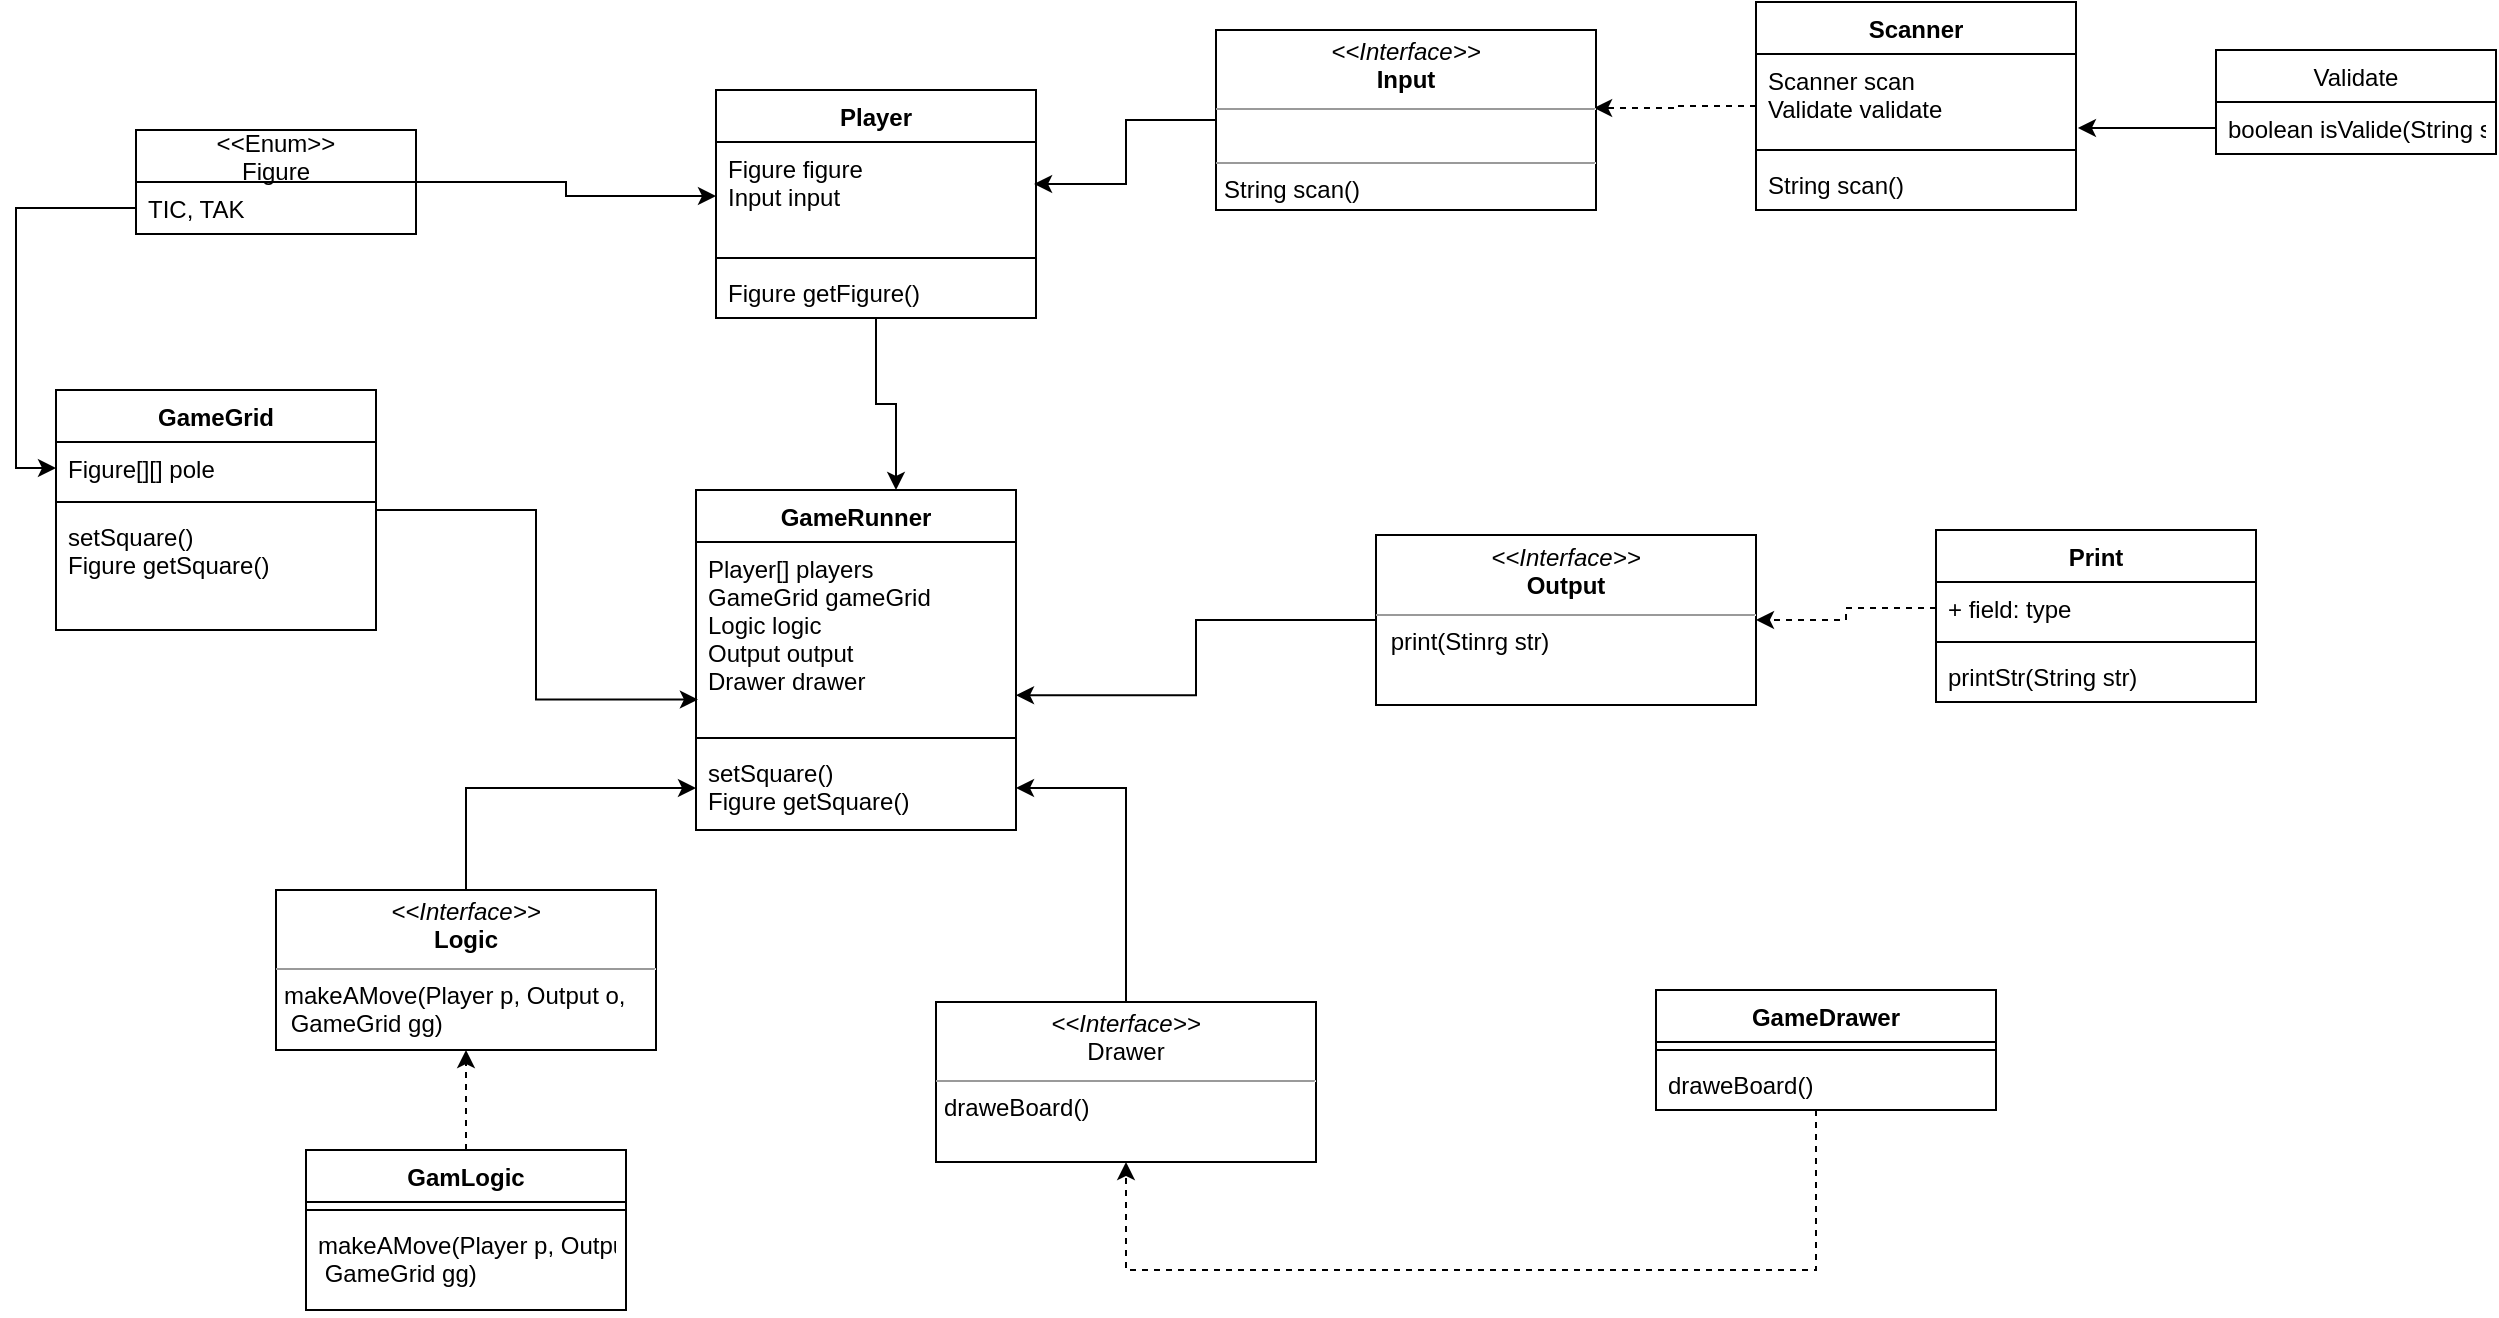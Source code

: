 <mxfile version="14.7.6" type="github">
  <diagram id="pjgynr8N6asvOjuPf1MS" name="Page-1">
    <mxGraphModel dx="1422" dy="737" grid="1" gridSize="10" guides="1" tooltips="1" connect="1" arrows="1" fold="1" page="1" pageScale="1" pageWidth="827" pageHeight="1169" math="0" shadow="0">
      <root>
        <mxCell id="0" />
        <mxCell id="1" parent="0" />
        <mxCell id="-9dutVmJC6tL8V27dumN-15" value="Validate" style="swimlane;fontStyle=0;childLayout=stackLayout;horizontal=1;startSize=26;fillColor=none;horizontalStack=0;resizeParent=1;resizeParentMax=0;resizeLast=0;collapsible=1;marginBottom=0;" vertex="1" parent="1">
          <mxGeometry x="1180" y="510" width="140" height="52" as="geometry" />
        </mxCell>
        <mxCell id="-9dutVmJC6tL8V27dumN-16" value="boolean isValide(String str)" style="text;strokeColor=none;fillColor=none;align=left;verticalAlign=top;spacingLeft=4;spacingRight=4;overflow=hidden;rotatable=0;points=[[0,0.5],[1,0.5]];portConstraint=eastwest;" vertex="1" parent="-9dutVmJC6tL8V27dumN-15">
          <mxGeometry y="26" width="140" height="26" as="geometry" />
        </mxCell>
        <mxCell id="-9dutVmJC6tL8V27dumN-90" style="edgeStyle=orthogonalEdgeStyle;rounded=0;orthogonalLoop=1;jettySize=auto;html=1;entryX=0.995;entryY=0.433;entryDx=0;entryDy=0;entryPerimeter=0;dashed=1;" edge="1" parent="1" source="-9dutVmJC6tL8V27dumN-19" target="-9dutVmJC6tL8V27dumN-24">
          <mxGeometry relative="1" as="geometry" />
        </mxCell>
        <mxCell id="-9dutVmJC6tL8V27dumN-19" value="Scanner" style="swimlane;fontStyle=1;align=center;verticalAlign=top;childLayout=stackLayout;horizontal=1;startSize=26;horizontalStack=0;resizeParent=1;resizeParentMax=0;resizeLast=0;collapsible=1;marginBottom=0;" vertex="1" parent="1">
          <mxGeometry x="950" y="486" width="160" height="104" as="geometry" />
        </mxCell>
        <mxCell id="-9dutVmJC6tL8V27dumN-20" value="Scanner scan&#xa;Validate validate" style="text;strokeColor=none;fillColor=none;align=left;verticalAlign=top;spacingLeft=4;spacingRight=4;overflow=hidden;rotatable=0;points=[[0,0.5],[1,0.5]];portConstraint=eastwest;" vertex="1" parent="-9dutVmJC6tL8V27dumN-19">
          <mxGeometry y="26" width="160" height="44" as="geometry" />
        </mxCell>
        <mxCell id="-9dutVmJC6tL8V27dumN-21" value="" style="line;strokeWidth=1;fillColor=none;align=left;verticalAlign=middle;spacingTop=-1;spacingLeft=3;spacingRight=3;rotatable=0;labelPosition=right;points=[];portConstraint=eastwest;" vertex="1" parent="-9dutVmJC6tL8V27dumN-19">
          <mxGeometry y="70" width="160" height="8" as="geometry" />
        </mxCell>
        <mxCell id="-9dutVmJC6tL8V27dumN-22" value="String scan()" style="text;strokeColor=none;fillColor=none;align=left;verticalAlign=top;spacingLeft=4;spacingRight=4;overflow=hidden;rotatable=0;points=[[0,0.5],[1,0.5]];portConstraint=eastwest;" vertex="1" parent="-9dutVmJC6tL8V27dumN-19">
          <mxGeometry y="78" width="160" height="26" as="geometry" />
        </mxCell>
        <mxCell id="-9dutVmJC6tL8V27dumN-93" style="edgeStyle=orthogonalEdgeStyle;rounded=0;orthogonalLoop=1;jettySize=auto;html=1;entryX=0.994;entryY=0.389;entryDx=0;entryDy=0;entryPerimeter=0;" edge="1" parent="1" source="-9dutVmJC6tL8V27dumN-24" target="-9dutVmJC6tL8V27dumN-27">
          <mxGeometry relative="1" as="geometry" />
        </mxCell>
        <mxCell id="-9dutVmJC6tL8V27dumN-24" value="&lt;p style=&quot;margin: 0px ; margin-top: 4px ; text-align: center&quot;&gt;&lt;i&gt;&amp;lt;&amp;lt;Interface&amp;gt;&amp;gt;&lt;/i&gt;&lt;br&gt;&lt;b&gt;Input&lt;/b&gt;&lt;/p&gt;&lt;hr size=&quot;1&quot;&gt;&lt;p style=&quot;margin: 0px ; margin-left: 4px&quot;&gt;&lt;br&gt;&lt;/p&gt;&lt;hr size=&quot;1&quot;&gt;&lt;p style=&quot;margin: 0px ; margin-left: 4px&quot;&gt;String scan()&lt;/p&gt;" style="verticalAlign=top;align=left;overflow=fill;fontSize=12;fontFamily=Helvetica;html=1;" vertex="1" parent="1">
          <mxGeometry x="680" y="500" width="190" height="90" as="geometry" />
        </mxCell>
        <mxCell id="-9dutVmJC6tL8V27dumN-57" style="edgeStyle=orthogonalEdgeStyle;rounded=0;orthogonalLoop=1;jettySize=auto;html=1;entryX=0.625;entryY=0;entryDx=0;entryDy=0;entryPerimeter=0;" edge="1" parent="1" source="-9dutVmJC6tL8V27dumN-26" target="-9dutVmJC6tL8V27dumN-44">
          <mxGeometry relative="1" as="geometry" />
        </mxCell>
        <mxCell id="-9dutVmJC6tL8V27dumN-26" value="Player" style="swimlane;fontStyle=1;align=center;verticalAlign=top;childLayout=stackLayout;horizontal=1;startSize=26;horizontalStack=0;resizeParent=1;resizeParentMax=0;resizeLast=0;collapsible=1;marginBottom=0;" vertex="1" parent="1">
          <mxGeometry x="430" y="530" width="160" height="114" as="geometry" />
        </mxCell>
        <mxCell id="-9dutVmJC6tL8V27dumN-27" value="Figure figure&#xa;Input input" style="text;strokeColor=none;fillColor=none;align=left;verticalAlign=top;spacingLeft=4;spacingRight=4;overflow=hidden;rotatable=0;points=[[0,0.5],[1,0.5]];portConstraint=eastwest;" vertex="1" parent="-9dutVmJC6tL8V27dumN-26">
          <mxGeometry y="26" width="160" height="54" as="geometry" />
        </mxCell>
        <mxCell id="-9dutVmJC6tL8V27dumN-28" value="" style="line;strokeWidth=1;fillColor=none;align=left;verticalAlign=middle;spacingTop=-1;spacingLeft=3;spacingRight=3;rotatable=0;labelPosition=right;points=[];portConstraint=eastwest;" vertex="1" parent="-9dutVmJC6tL8V27dumN-26">
          <mxGeometry y="80" width="160" height="8" as="geometry" />
        </mxCell>
        <mxCell id="-9dutVmJC6tL8V27dumN-29" value="Figure getFigure()" style="text;strokeColor=none;fillColor=none;align=left;verticalAlign=top;spacingLeft=4;spacingRight=4;overflow=hidden;rotatable=0;points=[[0,0.5],[1,0.5]];portConstraint=eastwest;" vertex="1" parent="-9dutVmJC6tL8V27dumN-26">
          <mxGeometry y="88" width="160" height="26" as="geometry" />
        </mxCell>
        <mxCell id="-9dutVmJC6tL8V27dumN-39" style="edgeStyle=orthogonalEdgeStyle;rounded=0;orthogonalLoop=1;jettySize=auto;html=1;" edge="1" parent="1" source="-9dutVmJC6tL8V27dumN-35" target="-9dutVmJC6tL8V27dumN-27">
          <mxGeometry relative="1" as="geometry" />
        </mxCell>
        <mxCell id="-9dutVmJC6tL8V27dumN-35" value="&lt;&lt;Enum&gt;&gt;&#xa;Figure" style="swimlane;fontStyle=0;childLayout=stackLayout;horizontal=1;startSize=26;fillColor=none;horizontalStack=0;resizeParent=1;resizeParentMax=0;resizeLast=0;collapsible=1;marginBottom=0;" vertex="1" parent="1">
          <mxGeometry x="140" y="550" width="140" height="52" as="geometry" />
        </mxCell>
        <mxCell id="-9dutVmJC6tL8V27dumN-48" style="edgeStyle=orthogonalEdgeStyle;rounded=0;orthogonalLoop=1;jettySize=auto;html=1;entryX=0.006;entryY=0.838;entryDx=0;entryDy=0;entryPerimeter=0;" edge="1" parent="1" source="-9dutVmJC6tL8V27dumN-40" target="-9dutVmJC6tL8V27dumN-45">
          <mxGeometry relative="1" as="geometry" />
        </mxCell>
        <mxCell id="-9dutVmJC6tL8V27dumN-40" value="GameGrid" style="swimlane;fontStyle=1;align=center;verticalAlign=top;childLayout=stackLayout;horizontal=1;startSize=26;horizontalStack=0;resizeParent=1;resizeParentMax=0;resizeLast=0;collapsible=1;marginBottom=0;" vertex="1" parent="1">
          <mxGeometry x="100" y="680" width="160" height="120" as="geometry" />
        </mxCell>
        <mxCell id="-9dutVmJC6tL8V27dumN-41" value="Figure[][] pole" style="text;strokeColor=none;fillColor=none;align=left;verticalAlign=top;spacingLeft=4;spacingRight=4;overflow=hidden;rotatable=0;points=[[0,0.5],[1,0.5]];portConstraint=eastwest;" vertex="1" parent="-9dutVmJC6tL8V27dumN-40">
          <mxGeometry y="26" width="160" height="26" as="geometry" />
        </mxCell>
        <mxCell id="-9dutVmJC6tL8V27dumN-42" value="" style="line;strokeWidth=1;fillColor=none;align=left;verticalAlign=middle;spacingTop=-1;spacingLeft=3;spacingRight=3;rotatable=0;labelPosition=right;points=[];portConstraint=eastwest;" vertex="1" parent="-9dutVmJC6tL8V27dumN-40">
          <mxGeometry y="52" width="160" height="8" as="geometry" />
        </mxCell>
        <mxCell id="-9dutVmJC6tL8V27dumN-43" value="setSquare()&#xa;Figure getSquare()" style="text;strokeColor=none;fillColor=none;align=left;verticalAlign=top;spacingLeft=4;spacingRight=4;overflow=hidden;rotatable=0;points=[[0,0.5],[1,0.5]];portConstraint=eastwest;" vertex="1" parent="-9dutVmJC6tL8V27dumN-40">
          <mxGeometry y="60" width="160" height="60" as="geometry" />
        </mxCell>
        <mxCell id="-9dutVmJC6tL8V27dumN-44" value="GameRunner" style="swimlane;fontStyle=1;align=center;verticalAlign=top;childLayout=stackLayout;horizontal=1;startSize=26;horizontalStack=0;resizeParent=1;resizeParentMax=0;resizeLast=0;collapsible=1;marginBottom=0;" vertex="1" parent="1">
          <mxGeometry x="420" y="730" width="160" height="170" as="geometry" />
        </mxCell>
        <mxCell id="-9dutVmJC6tL8V27dumN-45" value="Player[] players&#xa;GameGrid gameGrid&#xa;Logic logic&#xa;Output output&#xa;Drawer drawer" style="text;strokeColor=none;fillColor=none;align=left;verticalAlign=top;spacingLeft=4;spacingRight=4;overflow=hidden;rotatable=0;points=[[0,0.5],[1,0.5]];portConstraint=eastwest;" vertex="1" parent="-9dutVmJC6tL8V27dumN-44">
          <mxGeometry y="26" width="160" height="94" as="geometry" />
        </mxCell>
        <mxCell id="-9dutVmJC6tL8V27dumN-46" value="" style="line;strokeWidth=1;fillColor=none;align=left;verticalAlign=middle;spacingTop=-1;spacingLeft=3;spacingRight=3;rotatable=0;labelPosition=right;points=[];portConstraint=eastwest;" vertex="1" parent="-9dutVmJC6tL8V27dumN-44">
          <mxGeometry y="120" width="160" height="8" as="geometry" />
        </mxCell>
        <mxCell id="-9dutVmJC6tL8V27dumN-47" value="setSquare()&#xa;Figure getSquare()" style="text;strokeColor=none;fillColor=none;align=left;verticalAlign=top;spacingLeft=4;spacingRight=4;overflow=hidden;rotatable=0;points=[[0,0.5],[1,0.5]];portConstraint=eastwest;" vertex="1" parent="-9dutVmJC6tL8V27dumN-44">
          <mxGeometry y="128" width="160" height="42" as="geometry" />
        </mxCell>
        <mxCell id="-9dutVmJC6tL8V27dumN-56" style="edgeStyle=orthogonalEdgeStyle;rounded=0;orthogonalLoop=1;jettySize=auto;html=1;exitX=0;exitY=0.5;exitDx=0;exitDy=0;entryX=1;entryY=0.815;entryDx=0;entryDy=0;entryPerimeter=0;" edge="1" parent="1" source="-9dutVmJC6tL8V27dumN-49" target="-9dutVmJC6tL8V27dumN-45">
          <mxGeometry relative="1" as="geometry" />
        </mxCell>
        <mxCell id="-9dutVmJC6tL8V27dumN-49" value="&lt;p style=&quot;margin: 0px ; margin-top: 4px ; text-align: center&quot;&gt;&lt;i&gt;&amp;lt;&amp;lt;Interface&amp;gt;&amp;gt;&lt;/i&gt;&lt;br&gt;&lt;b&gt;Output&lt;/b&gt;&lt;/p&gt;&lt;hr size=&quot;1&quot;&gt;&lt;p style=&quot;margin: 0px ; margin-left: 4px&quot;&gt;&amp;nbsp;print(Stinrg str)&lt;/p&gt;" style="verticalAlign=top;align=left;overflow=fill;fontSize=12;fontFamily=Helvetica;html=1;" vertex="1" parent="1">
          <mxGeometry x="760" y="752.5" width="190" height="85" as="geometry" />
        </mxCell>
        <mxCell id="-9dutVmJC6tL8V27dumN-51" value="Print" style="swimlane;fontStyle=1;align=center;verticalAlign=top;childLayout=stackLayout;horizontal=1;startSize=26;horizontalStack=0;resizeParent=1;resizeParentMax=0;resizeLast=0;collapsible=1;marginBottom=0;" vertex="1" parent="1">
          <mxGeometry x="1040" y="750" width="160" height="86" as="geometry" />
        </mxCell>
        <mxCell id="-9dutVmJC6tL8V27dumN-52" value="+ field: type" style="text;strokeColor=none;fillColor=none;align=left;verticalAlign=top;spacingLeft=4;spacingRight=4;overflow=hidden;rotatable=0;points=[[0,0.5],[1,0.5]];portConstraint=eastwest;" vertex="1" parent="-9dutVmJC6tL8V27dumN-51">
          <mxGeometry y="26" width="160" height="26" as="geometry" />
        </mxCell>
        <mxCell id="-9dutVmJC6tL8V27dumN-53" value="" style="line;strokeWidth=1;fillColor=none;align=left;verticalAlign=middle;spacingTop=-1;spacingLeft=3;spacingRight=3;rotatable=0;labelPosition=right;points=[];portConstraint=eastwest;" vertex="1" parent="-9dutVmJC6tL8V27dumN-51">
          <mxGeometry y="52" width="160" height="8" as="geometry" />
        </mxCell>
        <mxCell id="-9dutVmJC6tL8V27dumN-54" value="printStr(String str)" style="text;strokeColor=none;fillColor=none;align=left;verticalAlign=top;spacingLeft=4;spacingRight=4;overflow=hidden;rotatable=0;points=[[0,0.5],[1,0.5]];portConstraint=eastwest;" vertex="1" parent="-9dutVmJC6tL8V27dumN-51">
          <mxGeometry y="60" width="160" height="26" as="geometry" />
        </mxCell>
        <mxCell id="-9dutVmJC6tL8V27dumN-67" style="edgeStyle=orthogonalEdgeStyle;rounded=0;orthogonalLoop=1;jettySize=auto;html=1;exitX=0.5;exitY=0;exitDx=0;exitDy=0;" edge="1" parent="1" source="-9dutVmJC6tL8V27dumN-58" target="-9dutVmJC6tL8V27dumN-47">
          <mxGeometry relative="1" as="geometry" />
        </mxCell>
        <mxCell id="-9dutVmJC6tL8V27dumN-58" value="&lt;p style=&quot;margin: 0px ; margin-top: 4px ; text-align: center&quot;&gt;&lt;i&gt;&amp;lt;&amp;lt;Interface&amp;gt;&amp;gt;&lt;/i&gt;&lt;br&gt;&lt;b&gt;Logic&lt;/b&gt;&lt;/p&gt;&lt;hr size=&quot;1&quot;&gt;&lt;p style=&quot;margin: 0px ; margin-left: 4px&quot;&gt;makeAMove(Player p, Output o,&lt;/p&gt;&lt;p style=&quot;margin: 0px ; margin-left: 4px&quot;&gt;&amp;nbsp;GameGrid gg)&lt;/p&gt;" style="verticalAlign=top;align=left;overflow=fill;fontSize=12;fontFamily=Helvetica;html=1;" vertex="1" parent="1">
          <mxGeometry x="210" y="930" width="190" height="80" as="geometry" />
        </mxCell>
        <mxCell id="-9dutVmJC6tL8V27dumN-66" style="edgeStyle=orthogonalEdgeStyle;rounded=0;orthogonalLoop=1;jettySize=auto;html=1;exitX=0.5;exitY=0;exitDx=0;exitDy=0;entryX=0.5;entryY=1;entryDx=0;entryDy=0;dashed=1;" edge="1" parent="1" source="-9dutVmJC6tL8V27dumN-59" target="-9dutVmJC6tL8V27dumN-58">
          <mxGeometry relative="1" as="geometry" />
        </mxCell>
        <mxCell id="-9dutVmJC6tL8V27dumN-59" value="GamLogic" style="swimlane;fontStyle=1;align=center;verticalAlign=top;childLayout=stackLayout;horizontal=1;startSize=26;horizontalStack=0;resizeParent=1;resizeParentMax=0;resizeLast=0;collapsible=1;marginBottom=0;" vertex="1" parent="1">
          <mxGeometry x="225" y="1060" width="160" height="80" as="geometry" />
        </mxCell>
        <mxCell id="-9dutVmJC6tL8V27dumN-61" value="" style="line;strokeWidth=1;fillColor=none;align=left;verticalAlign=middle;spacingTop=-1;spacingLeft=3;spacingRight=3;rotatable=0;labelPosition=right;points=[];portConstraint=eastwest;" vertex="1" parent="-9dutVmJC6tL8V27dumN-59">
          <mxGeometry y="26" width="160" height="8" as="geometry" />
        </mxCell>
        <mxCell id="-9dutVmJC6tL8V27dumN-62" value="makeAMove(Player p, Output o,&#xa; GameGrid gg)" style="text;strokeColor=none;fillColor=none;align=left;verticalAlign=top;spacingLeft=4;spacingRight=4;overflow=hidden;rotatable=0;points=[[0,0.5],[1,0.5]];portConstraint=eastwest;" vertex="1" parent="-9dutVmJC6tL8V27dumN-59">
          <mxGeometry y="34" width="160" height="46" as="geometry" />
        </mxCell>
        <mxCell id="-9dutVmJC6tL8V27dumN-64" style="edgeStyle=orthogonalEdgeStyle;rounded=0;orthogonalLoop=1;jettySize=auto;html=1;exitX=0;exitY=0.5;exitDx=0;exitDy=0;entryX=1;entryY=0.5;entryDx=0;entryDy=0;dashed=1;" edge="1" parent="1" source="-9dutVmJC6tL8V27dumN-52" target="-9dutVmJC6tL8V27dumN-49">
          <mxGeometry relative="1" as="geometry" />
        </mxCell>
        <mxCell id="-9dutVmJC6tL8V27dumN-68" style="edgeStyle=orthogonalEdgeStyle;rounded=0;orthogonalLoop=1;jettySize=auto;html=1;entryX=0;entryY=0.5;entryDx=0;entryDy=0;" edge="1" parent="1" source="-9dutVmJC6tL8V27dumN-36" target="-9dutVmJC6tL8V27dumN-41">
          <mxGeometry relative="1" as="geometry" />
        </mxCell>
        <mxCell id="-9dutVmJC6tL8V27dumN-36" value="TIC, TAK" style="text;strokeColor=none;fillColor=none;align=left;verticalAlign=top;spacingLeft=4;spacingRight=4;overflow=hidden;rotatable=0;points=[[0,0.5],[1,0.5]];portConstraint=eastwest;" vertex="1" parent="1">
          <mxGeometry x="140" y="576" width="140" height="26" as="geometry" />
        </mxCell>
        <mxCell id="-9dutVmJC6tL8V27dumN-88" style="edgeStyle=orthogonalEdgeStyle;rounded=0;orthogonalLoop=1;jettySize=auto;html=1;entryX=1;entryY=0.5;entryDx=0;entryDy=0;" edge="1" parent="1" source="-9dutVmJC6tL8V27dumN-69" target="-9dutVmJC6tL8V27dumN-47">
          <mxGeometry relative="1" as="geometry" />
        </mxCell>
        <mxCell id="-9dutVmJC6tL8V27dumN-69" value="&lt;p style=&quot;margin: 0px ; margin-top: 4px ; text-align: center&quot;&gt;&lt;i&gt;&amp;lt;&amp;lt;Interface&amp;gt;&amp;gt;&lt;/i&gt;&lt;br&gt;Drawer&lt;br&gt;&lt;/p&gt;&lt;hr size=&quot;1&quot;&gt;&lt;p style=&quot;margin: 0px ; margin-left: 4px&quot;&gt;draweBoard()&lt;/p&gt;" style="verticalAlign=top;align=left;overflow=fill;fontSize=12;fontFamily=Helvetica;html=1;" vertex="1" parent="1">
          <mxGeometry x="540" y="986" width="190" height="80" as="geometry" />
        </mxCell>
        <mxCell id="-9dutVmJC6tL8V27dumN-87" style="edgeStyle=orthogonalEdgeStyle;rounded=0;orthogonalLoop=1;jettySize=auto;html=1;entryX=0.5;entryY=1;entryDx=0;entryDy=0;dashed=1;" edge="1" parent="1" source="-9dutVmJC6tL8V27dumN-82" target="-9dutVmJC6tL8V27dumN-69">
          <mxGeometry relative="1" as="geometry">
            <Array as="points">
              <mxPoint x="980" y="1120" />
              <mxPoint x="635" y="1120" />
            </Array>
          </mxGeometry>
        </mxCell>
        <mxCell id="-9dutVmJC6tL8V27dumN-82" value="GameDrawer" style="swimlane;fontStyle=1;align=center;verticalAlign=top;childLayout=stackLayout;horizontal=1;startSize=26;horizontalStack=0;resizeParent=1;resizeParentMax=0;resizeLast=0;collapsible=1;marginBottom=0;" vertex="1" parent="1">
          <mxGeometry x="900" y="980" width="170" height="60" as="geometry" />
        </mxCell>
        <mxCell id="-9dutVmJC6tL8V27dumN-84" value="" style="line;strokeWidth=1;fillColor=none;align=left;verticalAlign=middle;spacingTop=-1;spacingLeft=3;spacingRight=3;rotatable=0;labelPosition=right;points=[];portConstraint=eastwest;" vertex="1" parent="-9dutVmJC6tL8V27dumN-82">
          <mxGeometry y="26" width="170" height="8" as="geometry" />
        </mxCell>
        <mxCell id="-9dutVmJC6tL8V27dumN-85" value="draweBoard()" style="text;strokeColor=none;fillColor=none;align=left;verticalAlign=top;spacingLeft=4;spacingRight=4;overflow=hidden;rotatable=0;points=[[0,0.5],[1,0.5]];portConstraint=eastwest;" vertex="1" parent="-9dutVmJC6tL8V27dumN-82">
          <mxGeometry y="34" width="170" height="26" as="geometry" />
        </mxCell>
        <mxCell id="-9dutVmJC6tL8V27dumN-91" style="edgeStyle=orthogonalEdgeStyle;rounded=0;orthogonalLoop=1;jettySize=auto;html=1;entryX=1.006;entryY=0.841;entryDx=0;entryDy=0;entryPerimeter=0;" edge="1" parent="1" source="-9dutVmJC6tL8V27dumN-16" target="-9dutVmJC6tL8V27dumN-20">
          <mxGeometry relative="1" as="geometry" />
        </mxCell>
      </root>
    </mxGraphModel>
  </diagram>
</mxfile>
